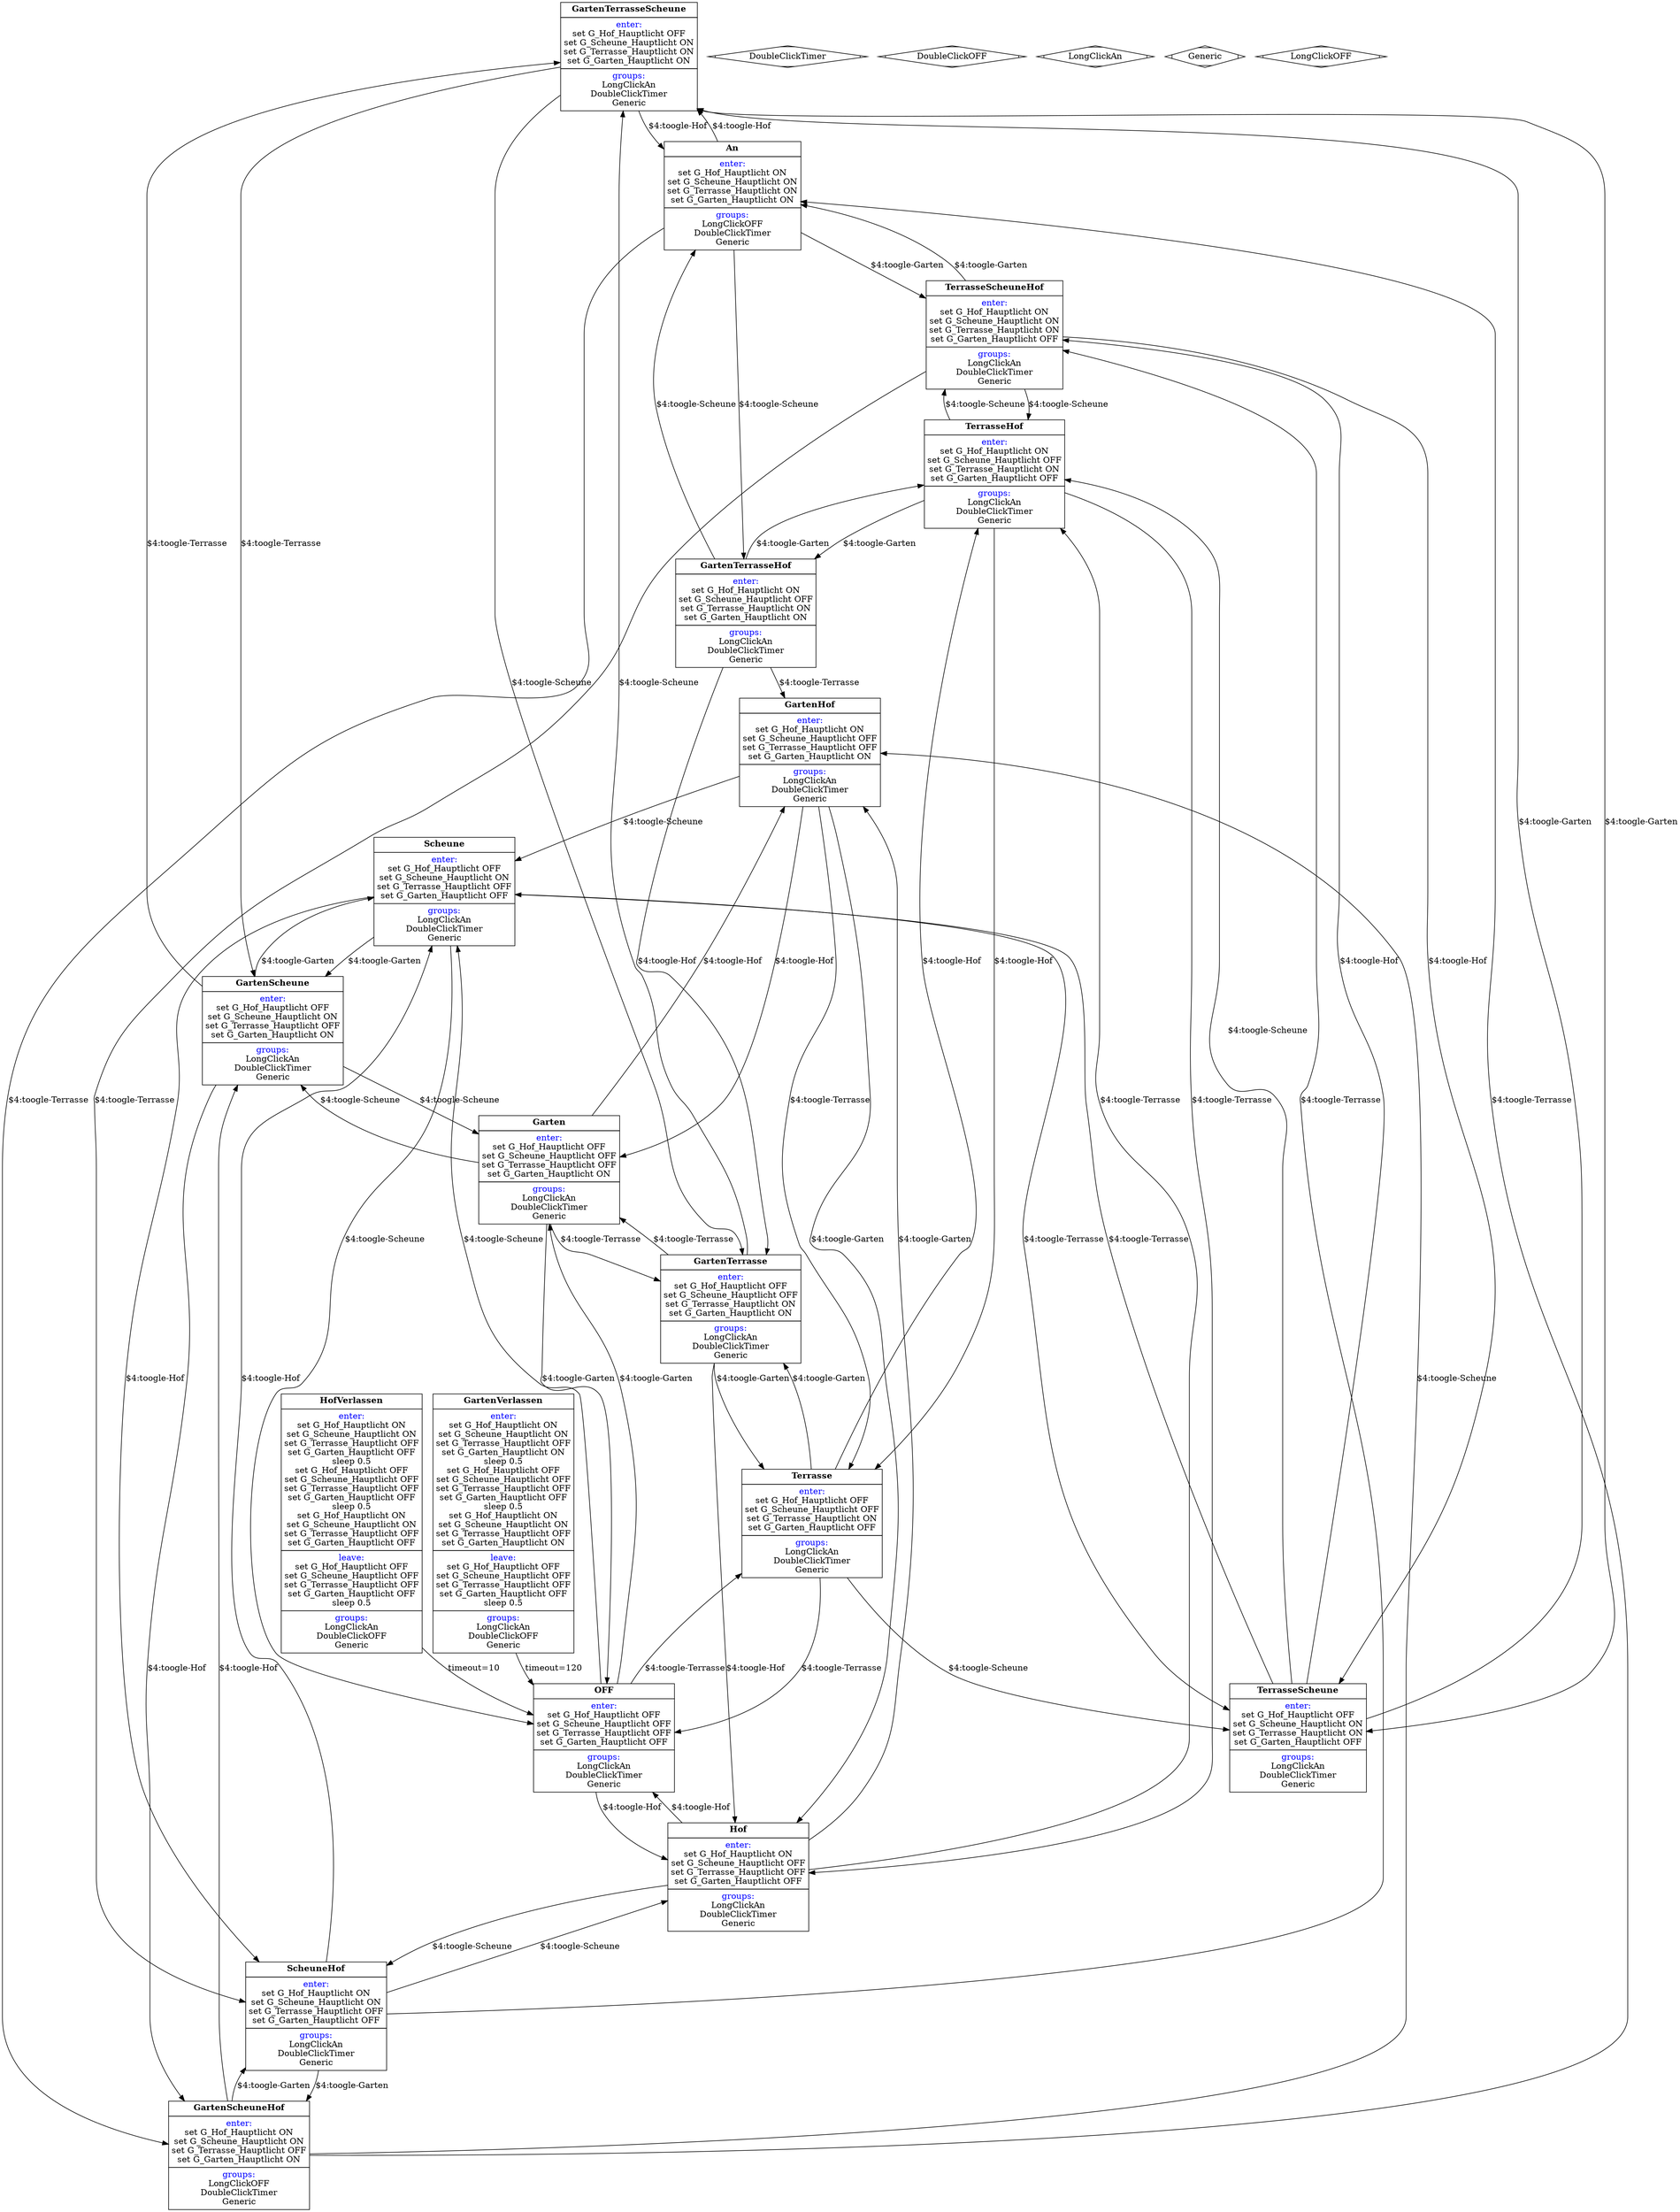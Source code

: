 digraph G {
GartenTerrasseScheune [shape=none,margin=0,label=<<table BORDER= "0" CELLBORDER="1" CELLSPACING="0" CELLPADDING="4">
<tr><td><b>GartenTerrasseScheune</b></td></tr>
<tr><td><font COLOR="blue">enter:</font><br/>
set G_Hof_Hauptlicht OFF<br/>
set G_Scheune_Hauptlicht ON<br/>
set G_Terrasse_Hauptlicht ON<br/>
set G_Garten_Hauptlicht ON<br/>
</td></tr>
<tr><td><font COLOR="blue">groups:</font><br/>
LongClickAn<br/>
DoubleClickTimer<br/>
Generic<br/>
</td></tr>
</table>>];

GartenTerrasseScheune -> An [label="$4:toogle-Hof"]
GartenTerrasseScheune -> GartenTerrasse [label="$4:toogle-Scheune"]
GartenTerrasseScheune -> GartenScheune [label="$4:toogle-Terrasse"]
GartenTerrasseScheune -> TerrasseScheune [label="$4:toogle-Garten"]

An [shape=none,margin=0,label=<<table BORDER= "0" CELLBORDER="1" CELLSPACING="0" CELLPADDING="4">
<tr><td><b>An</b></td></tr>
<tr><td><font COLOR="blue">enter:</font><br/>
set G_Hof_Hauptlicht ON<br/>
set G_Scheune_Hauptlicht ON<br/>
set G_Terrasse_Hauptlicht ON<br/>
set G_Garten_Hauptlicht ON<br/>
</td></tr>
<tr><td><font COLOR="blue">groups:</font><br/>
LongClickOFF<br/>
DoubleClickTimer<br/>
Generic<br/>
</td></tr>
</table>>];

An -> GartenTerrasseScheune [label="$4:toogle-Hof"]
An -> GartenTerrasseHof [label="$4:toogle-Scheune"]
An -> GartenScheuneHof [label="$4:toogle-Terrasse"]
An -> TerrasseScheuneHof [label="$4:toogle-Garten"]

ScheuneHof [shape=none,margin=0,label=<<table BORDER= "0" CELLBORDER="1" CELLSPACING="0" CELLPADDING="4">
<tr><td><b>ScheuneHof</b></td></tr>
<tr><td><font COLOR="blue">enter:</font><br/>
set G_Hof_Hauptlicht ON<br/>
set G_Scheune_Hauptlicht ON<br/>
set G_Terrasse_Hauptlicht OFF<br/>
set G_Garten_Hauptlicht OFF<br/>
</td></tr>
<tr><td><font COLOR="blue">groups:</font><br/>
LongClickAn<br/>
DoubleClickTimer<br/>
Generic<br/>
</td></tr>
</table>>];

ScheuneHof -> Scheune [label="$4:toogle-Hof"]
ScheuneHof -> Hof [label="$4:toogle-Scheune"]
ScheuneHof -> TerrasseScheuneHof [label="$4:toogle-Terrasse"]
ScheuneHof -> GartenScheuneHof [label="$4:toogle-Garten"]

TerrasseScheuneHof [shape=none,margin=0,label=<<table BORDER= "0" CELLBORDER="1" CELLSPACING="0" CELLPADDING="4">
<tr><td><b>TerrasseScheuneHof</b></td></tr>
<tr><td><font COLOR="blue">enter:</font><br/>
set G_Hof_Hauptlicht ON<br/>
set G_Scheune_Hauptlicht ON<br/>
set G_Terrasse_Hauptlicht ON<br/>
set G_Garten_Hauptlicht OFF<br/>
</td></tr>
<tr><td><font COLOR="blue">groups:</font><br/>
LongClickAn<br/>
DoubleClickTimer<br/>
Generic<br/>
</td></tr>
</table>>];

TerrasseScheuneHof -> TerrasseScheune [label="$4:toogle-Hof"]
TerrasseScheuneHof -> TerrasseHof [label="$4:toogle-Scheune"]
TerrasseScheuneHof -> ScheuneHof [label="$4:toogle-Terrasse"]
TerrasseScheuneHof -> An [label="$4:toogle-Garten"]

DoubleClickTimer [shape=Mdiamond];
GartenScheune [shape=none,margin=0,label=<<table BORDER= "0" CELLBORDER="1" CELLSPACING="0" CELLPADDING="4">
<tr><td><b>GartenScheune</b></td></tr>
<tr><td><font COLOR="blue">enter:</font><br/>
set G_Hof_Hauptlicht OFF<br/>
set G_Scheune_Hauptlicht ON<br/>
set G_Terrasse_Hauptlicht OFF<br/>
set G_Garten_Hauptlicht ON<br/>
</td></tr>
<tr><td><font COLOR="blue">groups:</font><br/>
LongClickAn<br/>
DoubleClickTimer<br/>
Generic<br/>
</td></tr>
</table>>];

GartenScheune -> GartenScheuneHof [label="$4:toogle-Hof"]
GartenScheune -> Garten [label="$4:toogle-Scheune"]
GartenScheune -> GartenTerrasseScheune [label="$4:toogle-Terrasse"]
GartenScheune -> Scheune [label="$4:toogle-Garten"]

GartenScheuneHof [shape=none,margin=0,label=<<table BORDER= "0" CELLBORDER="1" CELLSPACING="0" CELLPADDING="4">
<tr><td><b>GartenScheuneHof</b></td></tr>
<tr><td><font COLOR="blue">enter:</font><br/>
set G_Hof_Hauptlicht ON<br/>
set G_Scheune_Hauptlicht ON<br/>
set G_Terrasse_Hauptlicht OFF<br/>
set G_Garten_Hauptlicht ON<br/>
</td></tr>
<tr><td><font COLOR="blue">groups:</font><br/>
LongClickOFF<br/>
DoubleClickTimer<br/>
Generic<br/>
</td></tr>
</table>>];

GartenScheuneHof -> GartenScheune [label="$4:toogle-Hof"]
GartenScheuneHof -> GartenHof [label="$4:toogle-Scheune"]
GartenScheuneHof -> An [label="$4:toogle-Terrasse"]
GartenScheuneHof -> ScheuneHof [label="$4:toogle-Garten"]

DoubleClickOFF [shape=Mdiamond];
GartenHof [shape=none,margin=0,label=<<table BORDER= "0" CELLBORDER="1" CELLSPACING="0" CELLPADDING="4">
<tr><td><b>GartenHof</b></td></tr>
<tr><td><font COLOR="blue">enter:</font><br/>
set G_Hof_Hauptlicht ON<br/>
set G_Scheune_Hauptlicht OFF<br/>
set G_Terrasse_Hauptlicht OFF<br/>
set G_Garten_Hauptlicht ON<br/>
</td></tr>
<tr><td><font COLOR="blue">groups:</font><br/>
LongClickAn<br/>
DoubleClickTimer<br/>
Generic<br/>
</td></tr>
</table>>];

GartenHof -> Garten [label="$4:toogle-Hof"]
GartenHof -> Scheune [label="$4:toogle-Scheune"]
GartenHof -> Terrasse [label="$4:toogle-Terrasse"]
GartenHof -> Hof [label="$4:toogle-Garten"]

GartenTerrasseHof [shape=none,margin=0,label=<<table BORDER= "0" CELLBORDER="1" CELLSPACING="0" CELLPADDING="4">
<tr><td><b>GartenTerrasseHof</b></td></tr>
<tr><td><font COLOR="blue">enter:</font><br/>
set G_Hof_Hauptlicht ON<br/>
set G_Scheune_Hauptlicht OFF<br/>
set G_Terrasse_Hauptlicht ON<br/>
set G_Garten_Hauptlicht ON<br/>
</td></tr>
<tr><td><font COLOR="blue">groups:</font><br/>
LongClickAn<br/>
DoubleClickTimer<br/>
Generic<br/>
</td></tr>
</table>>];

GartenTerrasseHof -> GartenTerrasse [label="$4:toogle-Hof"]
GartenTerrasseHof -> An [label="$4:toogle-Scheune"]
GartenTerrasseHof -> GartenHof [label="$4:toogle-Terrasse"]
GartenTerrasseHof -> TerrasseHof [label="$4:toogle-Garten"]

LongClickAn [shape=Mdiamond];
Hof [shape=none,margin=0,label=<<table BORDER= "0" CELLBORDER="1" CELLSPACING="0" CELLPADDING="4">
<tr><td><b>Hof</b></td></tr>
<tr><td><font COLOR="blue">enter:</font><br/>
set G_Hof_Hauptlicht ON<br/>
set G_Scheune_Hauptlicht OFF<br/>
set G_Terrasse_Hauptlicht OFF<br/>
set G_Garten_Hauptlicht OFF<br/>
</td></tr>
<tr><td><font COLOR="blue">groups:</font><br/>
LongClickAn<br/>
DoubleClickTimer<br/>
Generic<br/>
</td></tr>
</table>>];

Hof -> OFF [label="$4:toogle-Hof"]
Hof -> ScheuneHof [label="$4:toogle-Scheune"]
Hof -> TerrasseHof [label="$4:toogle-Terrasse"]
Hof -> GartenHof [label="$4:toogle-Garten"]

TerrasseScheune [shape=none,margin=0,label=<<table BORDER= "0" CELLBORDER="1" CELLSPACING="0" CELLPADDING="4">
<tr><td><b>TerrasseScheune</b></td></tr>
<tr><td><font COLOR="blue">enter:</font><br/>
set G_Hof_Hauptlicht OFF<br/>
set G_Scheune_Hauptlicht ON<br/>
set G_Terrasse_Hauptlicht ON<br/>
set G_Garten_Hauptlicht OFF<br/>
</td></tr>
<tr><td><font COLOR="blue">groups:</font><br/>
LongClickAn<br/>
DoubleClickTimer<br/>
Generic<br/>
</td></tr>
</table>>];

TerrasseScheune -> TerrasseScheuneHof [label="$4:toogle-Hof"]
TerrasseScheune -> TerrasseHof [label="$4:toogle-Scheune"]
TerrasseScheune -> Scheune [label="$4:toogle-Terrasse"]
TerrasseScheune -> GartenTerrasseScheune [label="$4:toogle-Garten"]

HofVerlassen [shape=none,margin=0,label=<<table BORDER= "0" CELLBORDER="1" CELLSPACING="0" CELLPADDING="4">
<tr><td><b>HofVerlassen</b></td></tr>
<tr><td><font COLOR="blue">enter:</font><br/>
set G_Hof_Hauptlicht ON<br/>
set G_Scheune_Hauptlicht ON<br/>
set G_Terrasse_Hauptlicht OFF<br/>
set G_Garten_Hauptlicht OFF<br/>
sleep 0.5<br/>
set G_Hof_Hauptlicht OFF<br/>
set G_Scheune_Hauptlicht OFF<br/>
set G_Terrasse_Hauptlicht OFF<br/>
set G_Garten_Hauptlicht OFF<br/>
sleep 0.5<br/>
set G_Hof_Hauptlicht ON<br/>
set G_Scheune_Hauptlicht ON<br/>
set G_Terrasse_Hauptlicht OFF<br/>
set G_Garten_Hauptlicht OFF<br/>
</td></tr>
<tr><td><font COLOR="blue">leave:</font><br/>
set G_Hof_Hauptlicht OFF<br/>
set G_Scheune_Hauptlicht OFF<br/>
set G_Terrasse_Hauptlicht OFF<br/>
set G_Garten_Hauptlicht OFF<br/>
sleep 0.5<br/>
</td></tr>
<tr><td><font COLOR="blue">groups:</font><br/>
LongClickAn<br/>
DoubleClickOFF<br/>
Generic<br/>
</td></tr>
</table>>];

HofVerlassen -> OFF[label="timeout=10"]

GartenTerrasse [shape=none,margin=0,label=<<table BORDER= "0" CELLBORDER="1" CELLSPACING="0" CELLPADDING="4">
<tr><td><b>GartenTerrasse</b></td></tr>
<tr><td><font COLOR="blue">enter:</font><br/>
set G_Hof_Hauptlicht OFF<br/>
set G_Scheune_Hauptlicht OFF<br/>
set G_Terrasse_Hauptlicht ON<br/>
set G_Garten_Hauptlicht ON<br/>
</td></tr>
<tr><td><font COLOR="blue">groups:</font><br/>
LongClickAn<br/>
DoubleClickTimer<br/>
Generic<br/>
</td></tr>
</table>>];

GartenTerrasse -> Hof [label="$4:toogle-Hof"]
GartenTerrasse -> GartenTerrasseScheune [label="$4:toogle-Scheune"]
GartenTerrasse -> Garten [label="$4:toogle-Terrasse"]
GartenTerrasse -> Terrasse [label="$4:toogle-Garten"]

Generic [shape=Mdiamond];
TerrasseHof [shape=none,margin=0,label=<<table BORDER= "0" CELLBORDER="1" CELLSPACING="0" CELLPADDING="4">
<tr><td><b>TerrasseHof</b></td></tr>
<tr><td><font COLOR="blue">enter:</font><br/>
set G_Hof_Hauptlicht ON<br/>
set G_Scheune_Hauptlicht OFF<br/>
set G_Terrasse_Hauptlicht ON<br/>
set G_Garten_Hauptlicht OFF<br/>
</td></tr>
<tr><td><font COLOR="blue">groups:</font><br/>
LongClickAn<br/>
DoubleClickTimer<br/>
Generic<br/>
</td></tr>
</table>>];

TerrasseHof -> Terrasse [label="$4:toogle-Hof"]
TerrasseHof -> TerrasseScheuneHof [label="$4:toogle-Scheune"]
TerrasseHof -> Hof [label="$4:toogle-Terrasse"]
TerrasseHof -> GartenTerrasseHof [label="$4:toogle-Garten"]

Scheune [shape=none,margin=0,label=<<table BORDER= "0" CELLBORDER="1" CELLSPACING="0" CELLPADDING="4">
<tr><td><b>Scheune</b></td></tr>
<tr><td><font COLOR="blue">enter:</font><br/>
set G_Hof_Hauptlicht OFF<br/>
set G_Scheune_Hauptlicht ON<br/>
set G_Terrasse_Hauptlicht OFF<br/>
set G_Garten_Hauptlicht OFF<br/>
</td></tr>
<tr><td><font COLOR="blue">groups:</font><br/>
LongClickAn<br/>
DoubleClickTimer<br/>
Generic<br/>
</td></tr>
</table>>];

Scheune -> ScheuneHof [label="$4:toogle-Hof"]
Scheune -> OFF [label="$4:toogle-Scheune"]
Scheune -> TerrasseScheune [label="$4:toogle-Terrasse"]
Scheune -> GartenScheune [label="$4:toogle-Garten"]

OFF [shape=none,margin=0,label=<<table BORDER= "0" CELLBORDER="1" CELLSPACING="0" CELLPADDING="4">
<tr><td><b>OFF</b></td></tr>
<tr><td><font COLOR="blue">enter:</font><br/>
set G_Hof_Hauptlicht OFF<br/>
set G_Scheune_Hauptlicht OFF<br/>
set G_Terrasse_Hauptlicht OFF<br/>
set G_Garten_Hauptlicht OFF<br/>
</td></tr>
<tr><td><font COLOR="blue">groups:</font><br/>
LongClickAn<br/>
DoubleClickTimer<br/>
Generic<br/>
</td></tr>
</table>>];

OFF -> Hof [label="$4:toogle-Hof"]
OFF -> Scheune [label="$4:toogle-Scheune"]
OFF -> Terrasse [label="$4:toogle-Terrasse"]
OFF -> Garten [label="$4:toogle-Garten"]

GartenVerlassen [shape=none,margin=0,label=<<table BORDER= "0" CELLBORDER="1" CELLSPACING="0" CELLPADDING="4">
<tr><td><b>GartenVerlassen</b></td></tr>
<tr><td><font COLOR="blue">enter:</font><br/>
set G_Hof_Hauptlicht ON<br/>
set G_Scheune_Hauptlicht ON<br/>
set G_Terrasse_Hauptlicht OFF<br/>
set G_Garten_Hauptlicht ON<br/>
sleep 0.5<br/>
set G_Hof_Hauptlicht OFF<br/>
set G_Scheune_Hauptlicht OFF<br/>
set G_Terrasse_Hauptlicht OFF<br/>
set G_Garten_Hauptlicht OFF<br/>
sleep 0.5<br/>
set G_Hof_Hauptlicht ON<br/>
set G_Scheune_Hauptlicht ON<br/>
set G_Terrasse_Hauptlicht OFF<br/>
set G_Garten_Hauptlicht ON<br/>
</td></tr>
<tr><td><font COLOR="blue">leave:</font><br/>
set G_Hof_Hauptlicht OFF<br/>
set G_Scheune_Hauptlicht OFF<br/>
set G_Terrasse_Hauptlicht OFF<br/>
set G_Garten_Hauptlicht OFF<br/>
sleep 0.5<br/>
</td></tr>
<tr><td><font COLOR="blue">groups:</font><br/>
LongClickAn<br/>
DoubleClickOFF<br/>
Generic<br/>
</td></tr>
</table>>];

GartenVerlassen -> OFF[label="timeout=120"]

Garten [shape=none,margin=0,label=<<table BORDER= "0" CELLBORDER="1" CELLSPACING="0" CELLPADDING="4">
<tr><td><b>Garten</b></td></tr>
<tr><td><font COLOR="blue">enter:</font><br/>
set G_Hof_Hauptlicht OFF<br/>
set G_Scheune_Hauptlicht OFF<br/>
set G_Terrasse_Hauptlicht OFF<br/>
set G_Garten_Hauptlicht ON<br/>
</td></tr>
<tr><td><font COLOR="blue">groups:</font><br/>
LongClickAn<br/>
DoubleClickTimer<br/>
Generic<br/>
</td></tr>
</table>>];

Garten -> GartenHof [label="$4:toogle-Hof"]
Garten -> GartenScheune [label="$4:toogle-Scheune"]
Garten -> GartenTerrasse [label="$4:toogle-Terrasse"]
Garten -> OFF [label="$4:toogle-Garten"]

Terrasse [shape=none,margin=0,label=<<table BORDER= "0" CELLBORDER="1" CELLSPACING="0" CELLPADDING="4">
<tr><td><b>Terrasse</b></td></tr>
<tr><td><font COLOR="blue">enter:</font><br/>
set G_Hof_Hauptlicht OFF<br/>
set G_Scheune_Hauptlicht OFF<br/>
set G_Terrasse_Hauptlicht ON<br/>
set G_Garten_Hauptlicht OFF<br/>
</td></tr>
<tr><td><font COLOR="blue">groups:</font><br/>
LongClickAn<br/>
DoubleClickTimer<br/>
Generic<br/>
</td></tr>
</table>>];

Terrasse -> TerrasseHof [label="$4:toogle-Hof"]
Terrasse -> TerrasseScheune [label="$4:toogle-Scheune"]
Terrasse -> OFF [label="$4:toogle-Terrasse"]
Terrasse -> GartenTerrasse [label="$4:toogle-Garten"]

LongClickOFF [shape=Mdiamond];
}
